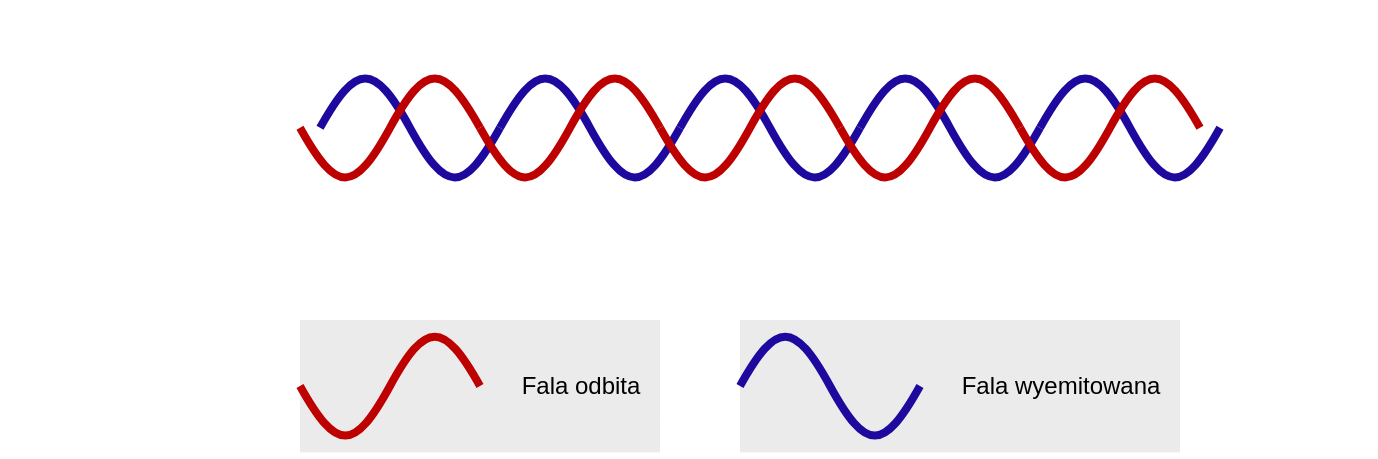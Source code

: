 <mxfile version="22.1.15" type="github">
  <diagram name="Strona-1" id="s4JNBpu8SVKPvf4Eysfm">
    <mxGraphModel dx="1194" dy="765" grid="1" gridSize="10" guides="1" tooltips="1" connect="1" arrows="1" fold="1" page="1" pageScale="1" pageWidth="827" pageHeight="1169" math="0" shadow="0">
      <root>
        <mxCell id="0" />
        <mxCell id="1" parent="0" />
        <mxCell id="XFRNzDmu-OxDQ_ufA0FW-6" value="" style="shape=image;html=1;verticalAlign=top;verticalLabelPosition=bottom;labelBackgroundColor=#ffffff;imageAspect=0;aspect=fixed;image=https://cdn4.iconfinder.com/data/icons/transportation-190/1000/aeroplane_aircraft_plane_fighter_military_military_airplane_airplane-128.png" vertex="1" parent="1">
          <mxGeometry x="650" y="310" width="128" height="128" as="geometry" />
        </mxCell>
        <mxCell id="XFRNzDmu-OxDQ_ufA0FW-7" value="" style="shape=image;html=1;verticalAlign=top;verticalLabelPosition=bottom;labelBackgroundColor=#ffffff;imageAspect=0;aspect=fixed;image=https://cdn1.iconfinder.com/data/icons/science-technology-outline-24-px/24/Dish_antenna_parabolic_antenna_radar_satellite_dish_space-128.png" vertex="1" parent="1">
          <mxGeometry x="90" y="310" width="128" height="128" as="geometry" />
        </mxCell>
        <mxCell id="XFRNzDmu-OxDQ_ufA0FW-14" value="" style="pointerEvents=1;verticalLabelPosition=bottom;shadow=0;dashed=0;align=center;html=1;verticalAlign=top;shape=mxgraph.electrical.waveforms.sine_wave;strokeWidth=4;strokeColor=#1D099E;" vertex="1" parent="1">
          <mxGeometry x="250" y="340.91" width="90" height="66.18" as="geometry" />
        </mxCell>
        <mxCell id="XFRNzDmu-OxDQ_ufA0FW-15" value="" style="pointerEvents=1;verticalLabelPosition=bottom;shadow=0;dashed=0;align=center;html=1;verticalAlign=top;shape=mxgraph.electrical.waveforms.sine_wave;strokeWidth=4;strokeColor=#1D099E;" vertex="1" parent="1">
          <mxGeometry x="340" y="340.91" width="90" height="66.18" as="geometry" />
        </mxCell>
        <mxCell id="XFRNzDmu-OxDQ_ufA0FW-16" value="" style="pointerEvents=1;verticalLabelPosition=bottom;shadow=0;dashed=0;align=center;html=1;verticalAlign=top;shape=mxgraph.electrical.waveforms.sine_wave;strokeWidth=4;strokeColor=#1D099E;" vertex="1" parent="1">
          <mxGeometry x="430" y="340.91" width="90" height="66.18" as="geometry" />
        </mxCell>
        <mxCell id="XFRNzDmu-OxDQ_ufA0FW-17" value="" style="pointerEvents=1;verticalLabelPosition=bottom;shadow=0;dashed=0;align=center;html=1;verticalAlign=top;shape=mxgraph.electrical.waveforms.sine_wave;strokeWidth=4;strokeColor=#1D099E;" vertex="1" parent="1">
          <mxGeometry x="520" y="340.91" width="90" height="66.18" as="geometry" />
        </mxCell>
        <mxCell id="XFRNzDmu-OxDQ_ufA0FW-18" value="" style="pointerEvents=1;verticalLabelPosition=bottom;shadow=0;dashed=0;align=center;html=1;verticalAlign=top;shape=mxgraph.electrical.waveforms.sine_wave;strokeWidth=4;strokeColor=#1D099E;" vertex="1" parent="1">
          <mxGeometry x="610" y="340.91" width="90" height="66.18" as="geometry" />
        </mxCell>
        <mxCell id="XFRNzDmu-OxDQ_ufA0FW-19" value="" style="pointerEvents=1;verticalLabelPosition=bottom;shadow=0;dashed=0;align=center;html=1;verticalAlign=top;shape=mxgraph.electrical.waveforms.sine_wave;strokeWidth=4;strokeColor=#BD0000;flipH=1;" vertex="1" parent="1">
          <mxGeometry x="330" y="340.91" width="90" height="66.18" as="geometry" />
        </mxCell>
        <mxCell id="XFRNzDmu-OxDQ_ufA0FW-20" value="" style="pointerEvents=1;verticalLabelPosition=bottom;shadow=0;dashed=0;align=center;html=1;verticalAlign=top;shape=mxgraph.electrical.waveforms.sine_wave;strokeWidth=4;strokeColor=#BD0000;flipH=1;" vertex="1" parent="1">
          <mxGeometry x="420" y="340.91" width="90" height="66.18" as="geometry" />
        </mxCell>
        <mxCell id="XFRNzDmu-OxDQ_ufA0FW-21" value="" style="pointerEvents=1;verticalLabelPosition=bottom;shadow=0;dashed=0;align=center;html=1;verticalAlign=top;shape=mxgraph.electrical.waveforms.sine_wave;strokeWidth=4;strokeColor=#BD0000;flipH=1;" vertex="1" parent="1">
          <mxGeometry x="510" y="340.91" width="90" height="66.18" as="geometry" />
        </mxCell>
        <mxCell id="XFRNzDmu-OxDQ_ufA0FW-22" value="" style="pointerEvents=1;verticalLabelPosition=bottom;shadow=0;dashed=0;align=center;html=1;verticalAlign=top;shape=mxgraph.electrical.waveforms.sine_wave;strokeWidth=4;strokeColor=#BD0000;flipH=1;" vertex="1" parent="1">
          <mxGeometry x="600" y="340.91" width="90" height="66.18" as="geometry" />
        </mxCell>
        <mxCell id="XFRNzDmu-OxDQ_ufA0FW-23" value="" style="pointerEvents=1;verticalLabelPosition=bottom;shadow=0;dashed=0;align=center;html=1;verticalAlign=top;shape=mxgraph.electrical.waveforms.sine_wave;strokeWidth=4;strokeColor=#BD0000;flipH=1;" vertex="1" parent="1">
          <mxGeometry x="240" y="340.91" width="90" height="66.18" as="geometry" />
        </mxCell>
        <mxCell id="XFRNzDmu-OxDQ_ufA0FW-30" value="" style="group;fillColor=#EBEBEB;" vertex="1" connectable="0" parent="1">
          <mxGeometry x="240" y="470" width="180" height="66.18" as="geometry" />
        </mxCell>
        <mxCell id="XFRNzDmu-OxDQ_ufA0FW-26" value="" style="pointerEvents=1;verticalLabelPosition=bottom;shadow=0;dashed=0;align=center;html=1;verticalAlign=top;shape=mxgraph.electrical.waveforms.sine_wave;strokeWidth=4;strokeColor=#BD0000;flipH=1;fillColor=default;" vertex="1" parent="XFRNzDmu-OxDQ_ufA0FW-30">
          <mxGeometry width="90" height="66.18" as="geometry" />
        </mxCell>
        <mxCell id="XFRNzDmu-OxDQ_ufA0FW-27" value="Fala odbita" style="text;html=1;align=center;verticalAlign=middle;resizable=0;points=[];autosize=1;strokeColor=none;fillColor=#EBEBEB;gradientColor=none;" vertex="1" parent="XFRNzDmu-OxDQ_ufA0FW-30">
          <mxGeometry x="100" y="18.09" width="80" height="30" as="geometry" />
        </mxCell>
        <mxCell id="XFRNzDmu-OxDQ_ufA0FW-31" value="" style="group;fillColor=#EBEBEB;" vertex="1" connectable="0" parent="1">
          <mxGeometry x="460" y="470" width="220" height="66.18" as="geometry" />
        </mxCell>
        <mxCell id="XFRNzDmu-OxDQ_ufA0FW-28" value="" style="pointerEvents=1;verticalLabelPosition=bottom;shadow=0;dashed=0;align=center;html=1;verticalAlign=top;shape=mxgraph.electrical.waveforms.sine_wave;strokeWidth=4;strokeColor=#1D099E;" vertex="1" parent="XFRNzDmu-OxDQ_ufA0FW-31">
          <mxGeometry width="90" height="66.18" as="geometry" />
        </mxCell>
        <mxCell id="XFRNzDmu-OxDQ_ufA0FW-29" value="Fala wyemitowana" style="text;html=1;align=center;verticalAlign=middle;resizable=0;points=[];autosize=1;strokeColor=none;fillColor=none;" vertex="1" parent="XFRNzDmu-OxDQ_ufA0FW-31">
          <mxGeometry x="100" y="18.09" width="120" height="30" as="geometry" />
        </mxCell>
      </root>
    </mxGraphModel>
  </diagram>
</mxfile>
